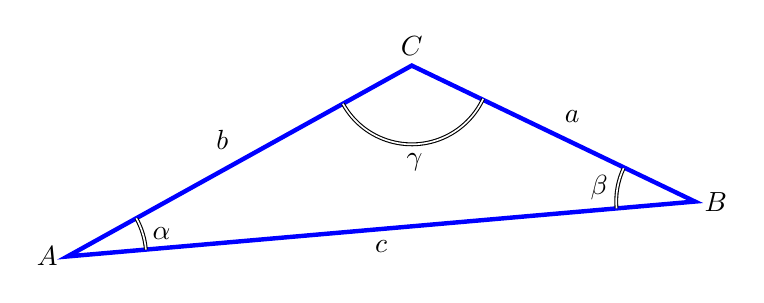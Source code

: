 \begin{tikzpicture}

\begin{scope}[rotate=5]

\coordinate (A) at (0,0);
\coordinate (B) at (8,0);

%\draw[ultra thick,blue] (A) circle (5 cm);
%\draw[ultra thick,blue] (B) circle (4 cm);

\coordinate (C) at (24:5);
% \fill (C) circle (5pt);


\draw[ultra thick,blue]
 (A) -- node[midway,below,black]{$c$} (B) 
        -- node[midway,above right,black]{$a$}(C) 
        -- node[midway,above left,black]{$b$} cycle;

\node[left] at (A) {$A$};
\node[right] at (B) {$B$};
\node[above] at (C) {$C$};

\draw[double] (0:1) arc  (0:24:1) node[midway,right] {$\alpha$};
\draw[double] (7,0) arc  (180:150:1) node[midway,left] {$\beta$};

\draw[double] (24:4) arc  (-180+24:-30:1) node[midway,below] {$\gamma$};
\end{scope}

\end{tikzpicture}